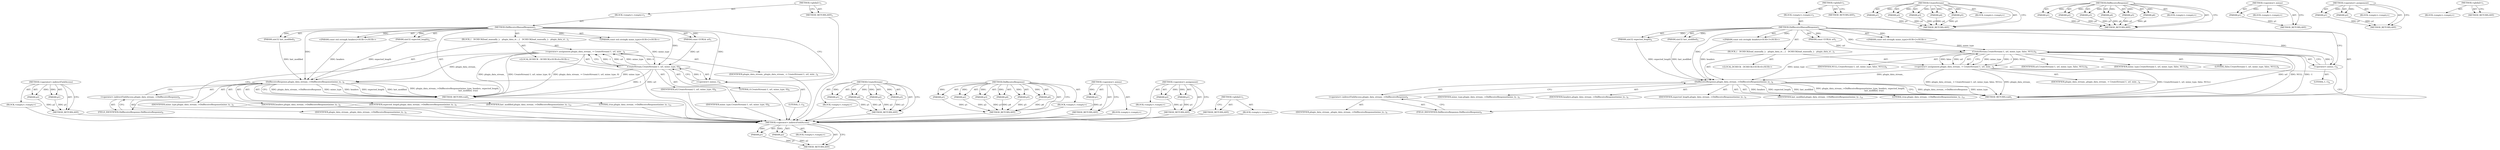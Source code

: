 digraph "&lt;global&gt;" {
vulnerable_87 [label=<(METHOD,&lt;operator&gt;.indirectFieldAccess)>];
vulnerable_88 [label=<(PARAM,p1)>];
vulnerable_89 [label=<(PARAM,p2)>];
vulnerable_90 [label=<(BLOCK,&lt;empty&gt;,&lt;empty&gt;)>];
vulnerable_91 [label=<(METHOD_RETURN,ANY)>];
vulnerable_6 [label=<(METHOD,&lt;global&gt;)<SUB>1</SUB>>];
vulnerable_7 [label=<(BLOCK,&lt;empty&gt;,&lt;empty&gt;)<SUB>1</SUB>>];
vulnerable_8 [label=<(METHOD,DidReceiveManualResponse)<SUB>1</SUB>>];
vulnerable_9 [label=<(PARAM,const GURL&amp; url)<SUB>1</SUB>>];
vulnerable_10 [label="<(PARAM,const std::string&amp; mime_type)<SUB>2</SUB>>"];
vulnerable_11 [label="<(PARAM,const std::string&amp; headers)<SUB>3</SUB>>"];
vulnerable_12 [label=<(PARAM,uint32 expected_length)<SUB>4</SUB>>];
vulnerable_13 [label=<(PARAM,uint32 last_modified)<SUB>5</SUB>>];
vulnerable_14 [label=<(BLOCK,{
   DCHECK(load_manually_);
 
  plugin_data_st...,{
   DCHECK(load_manually_);
 
  plugin_data_st...)<SUB>5</SUB>>];
vulnerable_15 [label="<(LOCAL,DCHECK : DCHECK)<SUB>6</SUB>>"];
vulnerable_16 [label=<(&lt;operator&gt;.assignment,plugin_data_stream_ = CreateStream(-1, url, mim...)<SUB>8</SUB>>];
vulnerable_17 [label=<(IDENTIFIER,plugin_data_stream_,plugin_data_stream_ = CreateStream(-1, url, mim...)<SUB>8</SUB>>];
vulnerable_18 [label=<(CreateStream,CreateStream(-1, url, mime_type, false, NULL))<SUB>8</SUB>>];
vulnerable_19 [label=<(&lt;operator&gt;.minus,-1)<SUB>8</SUB>>];
vulnerable_20 [label=<(LITERAL,1,-1)<SUB>8</SUB>>];
vulnerable_21 [label=<(IDENTIFIER,url,CreateStream(-1, url, mime_type, false, NULL))<SUB>8</SUB>>];
vulnerable_22 [label=<(IDENTIFIER,mime_type,CreateStream(-1, url, mime_type, false, NULL))<SUB>8</SUB>>];
vulnerable_23 [label=<(LITERAL,false,CreateStream(-1, url, mime_type, false, NULL))<SUB>8</SUB>>];
vulnerable_24 [label=<(IDENTIFIER,NULL,CreateStream(-1, url, mime_type, false, NULL))<SUB>8</SUB>>];
vulnerable_25 [label=<(DidReceiveResponse,plugin_data_stream_-&gt;DidReceiveResponse(mime_ty...)<SUB>9</SUB>>];
vulnerable_26 [label=<(&lt;operator&gt;.indirectFieldAccess,plugin_data_stream_-&gt;DidReceiveResponse)<SUB>9</SUB>>];
vulnerable_27 [label=<(IDENTIFIER,plugin_data_stream_,plugin_data_stream_-&gt;DidReceiveResponse(mime_ty...)<SUB>9</SUB>>];
vulnerable_28 [label=<(FIELD_IDENTIFIER,DidReceiveResponse,DidReceiveResponse)<SUB>9</SUB>>];
vulnerable_29 [label=<(IDENTIFIER,mime_type,plugin_data_stream_-&gt;DidReceiveResponse(mime_ty...)<SUB>9</SUB>>];
vulnerable_30 [label=<(IDENTIFIER,headers,plugin_data_stream_-&gt;DidReceiveResponse(mime_ty...)<SUB>9</SUB>>];
vulnerable_31 [label=<(IDENTIFIER,expected_length,plugin_data_stream_-&gt;DidReceiveResponse(mime_ty...)<SUB>9</SUB>>];
vulnerable_32 [label=<(IDENTIFIER,last_modified,plugin_data_stream_-&gt;DidReceiveResponse(mime_ty...)<SUB>10</SUB>>];
vulnerable_33 [label=<(LITERAL,true,plugin_data_stream_-&gt;DidReceiveResponse(mime_ty...)<SUB>10</SUB>>];
vulnerable_34 [label=<(METHOD_RETURN,void)<SUB>1</SUB>>];
vulnerable_36 [label=<(METHOD_RETURN,ANY)<SUB>1</SUB>>];
vulnerable_66 [label=<(METHOD,CreateStream)>];
vulnerable_67 [label=<(PARAM,p1)>];
vulnerable_68 [label=<(PARAM,p2)>];
vulnerable_69 [label=<(PARAM,p3)>];
vulnerable_70 [label=<(PARAM,p4)>];
vulnerable_71 [label=<(PARAM,p5)>];
vulnerable_72 [label=<(BLOCK,&lt;empty&gt;,&lt;empty&gt;)>];
vulnerable_73 [label=<(METHOD_RETURN,ANY)>];
vulnerable_78 [label=<(METHOD,DidReceiveResponse)>];
vulnerable_79 [label=<(PARAM,p1)>];
vulnerable_80 [label=<(PARAM,p2)>];
vulnerable_81 [label=<(PARAM,p3)>];
vulnerable_82 [label=<(PARAM,p4)>];
vulnerable_83 [label=<(PARAM,p5)>];
vulnerable_84 [label=<(PARAM,p6)>];
vulnerable_85 [label=<(BLOCK,&lt;empty&gt;,&lt;empty&gt;)>];
vulnerable_86 [label=<(METHOD_RETURN,ANY)>];
vulnerable_74 [label=<(METHOD,&lt;operator&gt;.minus)>];
vulnerable_75 [label=<(PARAM,p1)>];
vulnerable_76 [label=<(BLOCK,&lt;empty&gt;,&lt;empty&gt;)>];
vulnerable_77 [label=<(METHOD_RETURN,ANY)>];
vulnerable_61 [label=<(METHOD,&lt;operator&gt;.assignment)>];
vulnerable_62 [label=<(PARAM,p1)>];
vulnerable_63 [label=<(PARAM,p2)>];
vulnerable_64 [label=<(BLOCK,&lt;empty&gt;,&lt;empty&gt;)>];
vulnerable_65 [label=<(METHOD_RETURN,ANY)>];
vulnerable_55 [label=<(METHOD,&lt;global&gt;)<SUB>1</SUB>>];
vulnerable_56 [label=<(BLOCK,&lt;empty&gt;,&lt;empty&gt;)>];
vulnerable_57 [label=<(METHOD_RETURN,ANY)>];
fixed_85 [label=<(METHOD,&lt;operator&gt;.indirectFieldAccess)>];
fixed_86 [label=<(PARAM,p1)>];
fixed_87 [label=<(PARAM,p2)>];
fixed_88 [label=<(BLOCK,&lt;empty&gt;,&lt;empty&gt;)>];
fixed_89 [label=<(METHOD_RETURN,ANY)>];
fixed_6 [label=<(METHOD,&lt;global&gt;)<SUB>1</SUB>>];
fixed_7 [label=<(BLOCK,&lt;empty&gt;,&lt;empty&gt;)<SUB>1</SUB>>];
fixed_8 [label=<(METHOD,DidReceiveManualResponse)<SUB>1</SUB>>];
fixed_9 [label=<(PARAM,const GURL&amp; url)<SUB>1</SUB>>];
fixed_10 [label="<(PARAM,const std::string&amp; mime_type)<SUB>2</SUB>>"];
fixed_11 [label="<(PARAM,const std::string&amp; headers)<SUB>3</SUB>>"];
fixed_12 [label=<(PARAM,uint32 expected_length)<SUB>4</SUB>>];
fixed_13 [label=<(PARAM,uint32 last_modified)<SUB>5</SUB>>];
fixed_14 [label=<(BLOCK,{
   DCHECK(load_manually_);
 
  plugin_data_st...,{
   DCHECK(load_manually_);
 
  plugin_data_st...)<SUB>5</SUB>>];
fixed_15 [label="<(LOCAL,DCHECK : DCHECK)<SUB>6</SUB>>"];
fixed_16 [label=<(&lt;operator&gt;.assignment,plugin_data_stream_ = CreateStream(-1, url, mim...)<SUB>8</SUB>>];
fixed_17 [label=<(IDENTIFIER,plugin_data_stream_,plugin_data_stream_ = CreateStream(-1, url, mim...)<SUB>8</SUB>>];
fixed_18 [label=<(CreateStream,CreateStream(-1, url, mime_type, 0))<SUB>8</SUB>>];
fixed_19 [label=<(&lt;operator&gt;.minus,-1)<SUB>8</SUB>>];
fixed_20 [label=<(LITERAL,1,-1)<SUB>8</SUB>>];
fixed_21 [label=<(IDENTIFIER,url,CreateStream(-1, url, mime_type, 0))<SUB>8</SUB>>];
fixed_22 [label=<(IDENTIFIER,mime_type,CreateStream(-1, url, mime_type, 0))<SUB>8</SUB>>];
fixed_23 [label=<(LITERAL,0,CreateStream(-1, url, mime_type, 0))<SUB>8</SUB>>];
fixed_24 [label=<(DidReceiveResponse,plugin_data_stream_-&gt;DidReceiveResponse(mime_ty...)<SUB>9</SUB>>];
fixed_25 [label=<(&lt;operator&gt;.indirectFieldAccess,plugin_data_stream_-&gt;DidReceiveResponse)<SUB>9</SUB>>];
fixed_26 [label=<(IDENTIFIER,plugin_data_stream_,plugin_data_stream_-&gt;DidReceiveResponse(mime_ty...)<SUB>9</SUB>>];
fixed_27 [label=<(FIELD_IDENTIFIER,DidReceiveResponse,DidReceiveResponse)<SUB>9</SUB>>];
fixed_28 [label=<(IDENTIFIER,mime_type,plugin_data_stream_-&gt;DidReceiveResponse(mime_ty...)<SUB>9</SUB>>];
fixed_29 [label=<(IDENTIFIER,headers,plugin_data_stream_-&gt;DidReceiveResponse(mime_ty...)<SUB>9</SUB>>];
fixed_30 [label=<(IDENTIFIER,expected_length,plugin_data_stream_-&gt;DidReceiveResponse(mime_ty...)<SUB>9</SUB>>];
fixed_31 [label=<(IDENTIFIER,last_modified,plugin_data_stream_-&gt;DidReceiveResponse(mime_ty...)<SUB>10</SUB>>];
fixed_32 [label=<(LITERAL,true,plugin_data_stream_-&gt;DidReceiveResponse(mime_ty...)<SUB>10</SUB>>];
fixed_33 [label=<(METHOD_RETURN,void)<SUB>1</SUB>>];
fixed_35 [label=<(METHOD_RETURN,ANY)<SUB>1</SUB>>];
fixed_65 [label=<(METHOD,CreateStream)>];
fixed_66 [label=<(PARAM,p1)>];
fixed_67 [label=<(PARAM,p2)>];
fixed_68 [label=<(PARAM,p3)>];
fixed_69 [label=<(PARAM,p4)>];
fixed_70 [label=<(BLOCK,&lt;empty&gt;,&lt;empty&gt;)>];
fixed_71 [label=<(METHOD_RETURN,ANY)>];
fixed_76 [label=<(METHOD,DidReceiveResponse)>];
fixed_77 [label=<(PARAM,p1)>];
fixed_78 [label=<(PARAM,p2)>];
fixed_79 [label=<(PARAM,p3)>];
fixed_80 [label=<(PARAM,p4)>];
fixed_81 [label=<(PARAM,p5)>];
fixed_82 [label=<(PARAM,p6)>];
fixed_83 [label=<(BLOCK,&lt;empty&gt;,&lt;empty&gt;)>];
fixed_84 [label=<(METHOD_RETURN,ANY)>];
fixed_72 [label=<(METHOD,&lt;operator&gt;.minus)>];
fixed_73 [label=<(PARAM,p1)>];
fixed_74 [label=<(BLOCK,&lt;empty&gt;,&lt;empty&gt;)>];
fixed_75 [label=<(METHOD_RETURN,ANY)>];
fixed_60 [label=<(METHOD,&lt;operator&gt;.assignment)>];
fixed_61 [label=<(PARAM,p1)>];
fixed_62 [label=<(PARAM,p2)>];
fixed_63 [label=<(BLOCK,&lt;empty&gt;,&lt;empty&gt;)>];
fixed_64 [label=<(METHOD_RETURN,ANY)>];
fixed_54 [label=<(METHOD,&lt;global&gt;)<SUB>1</SUB>>];
fixed_55 [label=<(BLOCK,&lt;empty&gt;,&lt;empty&gt;)>];
fixed_56 [label=<(METHOD_RETURN,ANY)>];
vulnerable_87 -> vulnerable_88  [key=0, label="AST: "];
vulnerable_87 -> vulnerable_88  [key=1, label="DDG: "];
vulnerable_87 -> vulnerable_90  [key=0, label="AST: "];
vulnerable_87 -> vulnerable_89  [key=0, label="AST: "];
vulnerable_87 -> vulnerable_89  [key=1, label="DDG: "];
vulnerable_87 -> vulnerable_91  [key=0, label="AST: "];
vulnerable_87 -> vulnerable_91  [key=1, label="CFG: "];
vulnerable_88 -> vulnerable_91  [key=0, label="DDG: p1"];
vulnerable_89 -> vulnerable_91  [key=0, label="DDG: p2"];
vulnerable_6 -> vulnerable_7  [key=0, label="AST: "];
vulnerable_6 -> vulnerable_36  [key=0, label="AST: "];
vulnerable_6 -> vulnerable_36  [key=1, label="CFG: "];
vulnerable_7 -> vulnerable_8  [key=0, label="AST: "];
vulnerable_8 -> vulnerable_9  [key=0, label="AST: "];
vulnerable_8 -> vulnerable_9  [key=1, label="DDG: "];
vulnerable_8 -> vulnerable_10  [key=0, label="AST: "];
vulnerable_8 -> vulnerable_10  [key=1, label="DDG: "];
vulnerable_8 -> vulnerable_11  [key=0, label="AST: "];
vulnerable_8 -> vulnerable_11  [key=1, label="DDG: "];
vulnerable_8 -> vulnerable_12  [key=0, label="AST: "];
vulnerable_8 -> vulnerable_12  [key=1, label="DDG: "];
vulnerable_8 -> vulnerable_13  [key=0, label="AST: "];
vulnerable_8 -> vulnerable_13  [key=1, label="DDG: "];
vulnerable_8 -> vulnerable_14  [key=0, label="AST: "];
vulnerable_8 -> vulnerable_34  [key=0, label="AST: "];
vulnerable_8 -> vulnerable_19  [key=0, label="CFG: "];
vulnerable_8 -> vulnerable_19  [key=1, label="DDG: "];
vulnerable_8 -> vulnerable_25  [key=0, label="DDG: "];
vulnerable_8 -> vulnerable_18  [key=0, label="DDG: "];
vulnerable_9 -> vulnerable_18  [key=0, label="DDG: url"];
vulnerable_10 -> vulnerable_18  [key=0, label="DDG: mime_type"];
vulnerable_11 -> vulnerable_25  [key=0, label="DDG: headers"];
vulnerable_12 -> vulnerable_25  [key=0, label="DDG: expected_length"];
vulnerable_13 -> vulnerable_25  [key=0, label="DDG: last_modified"];
vulnerable_14 -> vulnerable_15  [key=0, label="AST: "];
vulnerable_14 -> vulnerable_16  [key=0, label="AST: "];
vulnerable_14 -> vulnerable_25  [key=0, label="AST: "];
vulnerable_16 -> vulnerable_17  [key=0, label="AST: "];
vulnerable_16 -> vulnerable_18  [key=0, label="AST: "];
vulnerable_16 -> vulnerable_28  [key=0, label="CFG: "];
vulnerable_16 -> vulnerable_34  [key=0, label="DDG: plugin_data_stream_"];
vulnerable_16 -> vulnerable_34  [key=1, label="DDG: CreateStream(-1, url, mime_type, false, NULL)"];
vulnerable_16 -> vulnerable_34  [key=2, label="DDG: plugin_data_stream_ = CreateStream(-1, url, mime_type, false, NULL)"];
vulnerable_16 -> vulnerable_25  [key=0, label="DDG: plugin_data_stream_"];
vulnerable_18 -> vulnerable_19  [key=0, label="AST: "];
vulnerable_18 -> vulnerable_21  [key=0, label="AST: "];
vulnerable_18 -> vulnerable_22  [key=0, label="AST: "];
vulnerable_18 -> vulnerable_23  [key=0, label="AST: "];
vulnerable_18 -> vulnerable_24  [key=0, label="AST: "];
vulnerable_18 -> vulnerable_16  [key=0, label="CFG: "];
vulnerable_18 -> vulnerable_16  [key=1, label="DDG: mime_type"];
vulnerable_18 -> vulnerable_16  [key=2, label="DDG: -1"];
vulnerable_18 -> vulnerable_16  [key=3, label="DDG: NULL"];
vulnerable_18 -> vulnerable_16  [key=4, label="DDG: false"];
vulnerable_18 -> vulnerable_16  [key=5, label="DDG: url"];
vulnerable_18 -> vulnerable_34  [key=0, label="DDG: -1"];
vulnerable_18 -> vulnerable_34  [key=1, label="DDG: url"];
vulnerable_18 -> vulnerable_34  [key=2, label="DDG: NULL"];
vulnerable_18 -> vulnerable_25  [key=0, label="DDG: mime_type"];
vulnerable_19 -> vulnerable_20  [key=0, label="AST: "];
vulnerable_19 -> vulnerable_18  [key=0, label="CFG: "];
vulnerable_19 -> vulnerable_18  [key=1, label="DDG: 1"];
vulnerable_25 -> vulnerable_26  [key=0, label="AST: "];
vulnerable_25 -> vulnerable_29  [key=0, label="AST: "];
vulnerable_25 -> vulnerable_30  [key=0, label="AST: "];
vulnerable_25 -> vulnerable_31  [key=0, label="AST: "];
vulnerable_25 -> vulnerable_32  [key=0, label="AST: "];
vulnerable_25 -> vulnerable_33  [key=0, label="AST: "];
vulnerable_25 -> vulnerable_34  [key=0, label="CFG: "];
vulnerable_25 -> vulnerable_34  [key=1, label="DDG: plugin_data_stream_-&gt;DidReceiveResponse"];
vulnerable_25 -> vulnerable_34  [key=2, label="DDG: mime_type"];
vulnerable_25 -> vulnerable_34  [key=3, label="DDG: headers"];
vulnerable_25 -> vulnerable_34  [key=4, label="DDG: expected_length"];
vulnerable_25 -> vulnerable_34  [key=5, label="DDG: last_modified"];
vulnerable_25 -> vulnerable_34  [key=6, label="DDG: plugin_data_stream_-&gt;DidReceiveResponse(mime_type, headers, expected_length,
                                           last_modified, true)"];
vulnerable_26 -> vulnerable_27  [key=0, label="AST: "];
vulnerable_26 -> vulnerable_28  [key=0, label="AST: "];
vulnerable_26 -> vulnerable_25  [key=0, label="CFG: "];
vulnerable_28 -> vulnerable_26  [key=0, label="CFG: "];
vulnerable_66 -> vulnerable_67  [key=0, label="AST: "];
vulnerable_66 -> vulnerable_67  [key=1, label="DDG: "];
vulnerable_66 -> vulnerable_72  [key=0, label="AST: "];
vulnerable_66 -> vulnerable_68  [key=0, label="AST: "];
vulnerable_66 -> vulnerable_68  [key=1, label="DDG: "];
vulnerable_66 -> vulnerable_73  [key=0, label="AST: "];
vulnerable_66 -> vulnerable_73  [key=1, label="CFG: "];
vulnerable_66 -> vulnerable_69  [key=0, label="AST: "];
vulnerable_66 -> vulnerable_69  [key=1, label="DDG: "];
vulnerable_66 -> vulnerable_70  [key=0, label="AST: "];
vulnerable_66 -> vulnerable_70  [key=1, label="DDG: "];
vulnerable_66 -> vulnerable_71  [key=0, label="AST: "];
vulnerable_66 -> vulnerable_71  [key=1, label="DDG: "];
vulnerable_67 -> vulnerable_73  [key=0, label="DDG: p1"];
vulnerable_68 -> vulnerable_73  [key=0, label="DDG: p2"];
vulnerable_69 -> vulnerable_73  [key=0, label="DDG: p3"];
vulnerable_70 -> vulnerable_73  [key=0, label="DDG: p4"];
vulnerable_71 -> vulnerable_73  [key=0, label="DDG: p5"];
vulnerable_78 -> vulnerable_79  [key=0, label="AST: "];
vulnerable_78 -> vulnerable_79  [key=1, label="DDG: "];
vulnerable_78 -> vulnerable_85  [key=0, label="AST: "];
vulnerable_78 -> vulnerable_80  [key=0, label="AST: "];
vulnerable_78 -> vulnerable_80  [key=1, label="DDG: "];
vulnerable_78 -> vulnerable_86  [key=0, label="AST: "];
vulnerable_78 -> vulnerable_86  [key=1, label="CFG: "];
vulnerable_78 -> vulnerable_81  [key=0, label="AST: "];
vulnerable_78 -> vulnerable_81  [key=1, label="DDG: "];
vulnerable_78 -> vulnerable_82  [key=0, label="AST: "];
vulnerable_78 -> vulnerable_82  [key=1, label="DDG: "];
vulnerable_78 -> vulnerable_83  [key=0, label="AST: "];
vulnerable_78 -> vulnerable_83  [key=1, label="DDG: "];
vulnerable_78 -> vulnerable_84  [key=0, label="AST: "];
vulnerable_78 -> vulnerable_84  [key=1, label="DDG: "];
vulnerable_79 -> vulnerable_86  [key=0, label="DDG: p1"];
vulnerable_80 -> vulnerable_86  [key=0, label="DDG: p2"];
vulnerable_81 -> vulnerable_86  [key=0, label="DDG: p3"];
vulnerable_82 -> vulnerable_86  [key=0, label="DDG: p4"];
vulnerable_83 -> vulnerable_86  [key=0, label="DDG: p5"];
vulnerable_84 -> vulnerable_86  [key=0, label="DDG: p6"];
vulnerable_74 -> vulnerable_75  [key=0, label="AST: "];
vulnerable_74 -> vulnerable_75  [key=1, label="DDG: "];
vulnerable_74 -> vulnerable_76  [key=0, label="AST: "];
vulnerable_74 -> vulnerable_77  [key=0, label="AST: "];
vulnerable_74 -> vulnerable_77  [key=1, label="CFG: "];
vulnerable_75 -> vulnerable_77  [key=0, label="DDG: p1"];
vulnerable_61 -> vulnerable_62  [key=0, label="AST: "];
vulnerable_61 -> vulnerable_62  [key=1, label="DDG: "];
vulnerable_61 -> vulnerable_64  [key=0, label="AST: "];
vulnerable_61 -> vulnerable_63  [key=0, label="AST: "];
vulnerable_61 -> vulnerable_63  [key=1, label="DDG: "];
vulnerable_61 -> vulnerable_65  [key=0, label="AST: "];
vulnerable_61 -> vulnerable_65  [key=1, label="CFG: "];
vulnerable_62 -> vulnerable_65  [key=0, label="DDG: p1"];
vulnerable_63 -> vulnerable_65  [key=0, label="DDG: p2"];
vulnerable_55 -> vulnerable_56  [key=0, label="AST: "];
vulnerable_55 -> vulnerable_57  [key=0, label="AST: "];
vulnerable_55 -> vulnerable_57  [key=1, label="CFG: "];
fixed_85 -> fixed_86  [key=0, label="AST: "];
fixed_85 -> fixed_86  [key=1, label="DDG: "];
fixed_85 -> fixed_88  [key=0, label="AST: "];
fixed_85 -> fixed_87  [key=0, label="AST: "];
fixed_85 -> fixed_87  [key=1, label="DDG: "];
fixed_85 -> fixed_89  [key=0, label="AST: "];
fixed_85 -> fixed_89  [key=1, label="CFG: "];
fixed_86 -> fixed_89  [key=0, label="DDG: p1"];
fixed_87 -> fixed_89  [key=0, label="DDG: p2"];
fixed_88 -> vulnerable_87  [key=0];
fixed_89 -> vulnerable_87  [key=0];
fixed_6 -> fixed_7  [key=0, label="AST: "];
fixed_6 -> fixed_35  [key=0, label="AST: "];
fixed_6 -> fixed_35  [key=1, label="CFG: "];
fixed_7 -> fixed_8  [key=0, label="AST: "];
fixed_8 -> fixed_9  [key=0, label="AST: "];
fixed_8 -> fixed_9  [key=1, label="DDG: "];
fixed_8 -> fixed_10  [key=0, label="AST: "];
fixed_8 -> fixed_10  [key=1, label="DDG: "];
fixed_8 -> fixed_11  [key=0, label="AST: "];
fixed_8 -> fixed_11  [key=1, label="DDG: "];
fixed_8 -> fixed_12  [key=0, label="AST: "];
fixed_8 -> fixed_12  [key=1, label="DDG: "];
fixed_8 -> fixed_13  [key=0, label="AST: "];
fixed_8 -> fixed_13  [key=1, label="DDG: "];
fixed_8 -> fixed_14  [key=0, label="AST: "];
fixed_8 -> fixed_33  [key=0, label="AST: "];
fixed_8 -> fixed_19  [key=0, label="CFG: "];
fixed_8 -> fixed_19  [key=1, label="DDG: "];
fixed_8 -> fixed_24  [key=0, label="DDG: "];
fixed_8 -> fixed_18  [key=0, label="DDG: "];
fixed_9 -> fixed_18  [key=0, label="DDG: url"];
fixed_10 -> fixed_18  [key=0, label="DDG: mime_type"];
fixed_11 -> fixed_24  [key=0, label="DDG: headers"];
fixed_12 -> fixed_24  [key=0, label="DDG: expected_length"];
fixed_13 -> fixed_24  [key=0, label="DDG: last_modified"];
fixed_14 -> fixed_15  [key=0, label="AST: "];
fixed_14 -> fixed_16  [key=0, label="AST: "];
fixed_14 -> fixed_24  [key=0, label="AST: "];
fixed_15 -> vulnerable_87  [key=0];
fixed_16 -> fixed_17  [key=0, label="AST: "];
fixed_16 -> fixed_18  [key=0, label="AST: "];
fixed_16 -> fixed_27  [key=0, label="CFG: "];
fixed_16 -> fixed_33  [key=0, label="DDG: plugin_data_stream_"];
fixed_16 -> fixed_33  [key=1, label="DDG: CreateStream(-1, url, mime_type, 0)"];
fixed_16 -> fixed_33  [key=2, label="DDG: plugin_data_stream_ = CreateStream(-1, url, mime_type, 0)"];
fixed_16 -> fixed_24  [key=0, label="DDG: plugin_data_stream_"];
fixed_17 -> vulnerable_87  [key=0];
fixed_18 -> fixed_19  [key=0, label="AST: "];
fixed_18 -> fixed_21  [key=0, label="AST: "];
fixed_18 -> fixed_22  [key=0, label="AST: "];
fixed_18 -> fixed_23  [key=0, label="AST: "];
fixed_18 -> fixed_16  [key=0, label="CFG: "];
fixed_18 -> fixed_16  [key=1, label="DDG: -1"];
fixed_18 -> fixed_16  [key=2, label="DDG: url"];
fixed_18 -> fixed_16  [key=3, label="DDG: mime_type"];
fixed_18 -> fixed_16  [key=4, label="DDG: 0"];
fixed_18 -> fixed_33  [key=0, label="DDG: -1"];
fixed_18 -> fixed_33  [key=1, label="DDG: url"];
fixed_18 -> fixed_24  [key=0, label="DDG: mime_type"];
fixed_19 -> fixed_20  [key=0, label="AST: "];
fixed_19 -> fixed_18  [key=0, label="CFG: "];
fixed_19 -> fixed_18  [key=1, label="DDG: 1"];
fixed_20 -> vulnerable_87  [key=0];
fixed_21 -> vulnerable_87  [key=0];
fixed_22 -> vulnerable_87  [key=0];
fixed_23 -> vulnerable_87  [key=0];
fixed_24 -> fixed_25  [key=0, label="AST: "];
fixed_24 -> fixed_28  [key=0, label="AST: "];
fixed_24 -> fixed_29  [key=0, label="AST: "];
fixed_24 -> fixed_30  [key=0, label="AST: "];
fixed_24 -> fixed_31  [key=0, label="AST: "];
fixed_24 -> fixed_32  [key=0, label="AST: "];
fixed_24 -> fixed_33  [key=0, label="CFG: "];
fixed_24 -> fixed_33  [key=1, label="DDG: plugin_data_stream_-&gt;DidReceiveResponse"];
fixed_24 -> fixed_33  [key=2, label="DDG: mime_type"];
fixed_24 -> fixed_33  [key=3, label="DDG: headers"];
fixed_24 -> fixed_33  [key=4, label="DDG: expected_length"];
fixed_24 -> fixed_33  [key=5, label="DDG: last_modified"];
fixed_24 -> fixed_33  [key=6, label="DDG: plugin_data_stream_-&gt;DidReceiveResponse(mime_type, headers, expected_length,
                                           last_modified, true)"];
fixed_25 -> fixed_26  [key=0, label="AST: "];
fixed_25 -> fixed_27  [key=0, label="AST: "];
fixed_25 -> fixed_24  [key=0, label="CFG: "];
fixed_26 -> vulnerable_87  [key=0];
fixed_27 -> fixed_25  [key=0, label="CFG: "];
fixed_28 -> vulnerable_87  [key=0];
fixed_29 -> vulnerable_87  [key=0];
fixed_30 -> vulnerable_87  [key=0];
fixed_31 -> vulnerable_87  [key=0];
fixed_32 -> vulnerable_87  [key=0];
fixed_33 -> vulnerable_87  [key=0];
fixed_35 -> vulnerable_87  [key=0];
fixed_65 -> fixed_66  [key=0, label="AST: "];
fixed_65 -> fixed_66  [key=1, label="DDG: "];
fixed_65 -> fixed_70  [key=0, label="AST: "];
fixed_65 -> fixed_67  [key=0, label="AST: "];
fixed_65 -> fixed_67  [key=1, label="DDG: "];
fixed_65 -> fixed_71  [key=0, label="AST: "];
fixed_65 -> fixed_71  [key=1, label="CFG: "];
fixed_65 -> fixed_68  [key=0, label="AST: "];
fixed_65 -> fixed_68  [key=1, label="DDG: "];
fixed_65 -> fixed_69  [key=0, label="AST: "];
fixed_65 -> fixed_69  [key=1, label="DDG: "];
fixed_66 -> fixed_71  [key=0, label="DDG: p1"];
fixed_67 -> fixed_71  [key=0, label="DDG: p2"];
fixed_68 -> fixed_71  [key=0, label="DDG: p3"];
fixed_69 -> fixed_71  [key=0, label="DDG: p4"];
fixed_70 -> vulnerable_87  [key=0];
fixed_71 -> vulnerable_87  [key=0];
fixed_76 -> fixed_77  [key=0, label="AST: "];
fixed_76 -> fixed_77  [key=1, label="DDG: "];
fixed_76 -> fixed_83  [key=0, label="AST: "];
fixed_76 -> fixed_78  [key=0, label="AST: "];
fixed_76 -> fixed_78  [key=1, label="DDG: "];
fixed_76 -> fixed_84  [key=0, label="AST: "];
fixed_76 -> fixed_84  [key=1, label="CFG: "];
fixed_76 -> fixed_79  [key=0, label="AST: "];
fixed_76 -> fixed_79  [key=1, label="DDG: "];
fixed_76 -> fixed_80  [key=0, label="AST: "];
fixed_76 -> fixed_80  [key=1, label="DDG: "];
fixed_76 -> fixed_81  [key=0, label="AST: "];
fixed_76 -> fixed_81  [key=1, label="DDG: "];
fixed_76 -> fixed_82  [key=0, label="AST: "];
fixed_76 -> fixed_82  [key=1, label="DDG: "];
fixed_77 -> fixed_84  [key=0, label="DDG: p1"];
fixed_78 -> fixed_84  [key=0, label="DDG: p2"];
fixed_79 -> fixed_84  [key=0, label="DDG: p3"];
fixed_80 -> fixed_84  [key=0, label="DDG: p4"];
fixed_81 -> fixed_84  [key=0, label="DDG: p5"];
fixed_82 -> fixed_84  [key=0, label="DDG: p6"];
fixed_83 -> vulnerable_87  [key=0];
fixed_84 -> vulnerable_87  [key=0];
fixed_72 -> fixed_73  [key=0, label="AST: "];
fixed_72 -> fixed_73  [key=1, label="DDG: "];
fixed_72 -> fixed_74  [key=0, label="AST: "];
fixed_72 -> fixed_75  [key=0, label="AST: "];
fixed_72 -> fixed_75  [key=1, label="CFG: "];
fixed_73 -> fixed_75  [key=0, label="DDG: p1"];
fixed_74 -> vulnerable_87  [key=0];
fixed_75 -> vulnerable_87  [key=0];
fixed_60 -> fixed_61  [key=0, label="AST: "];
fixed_60 -> fixed_61  [key=1, label="DDG: "];
fixed_60 -> fixed_63  [key=0, label="AST: "];
fixed_60 -> fixed_62  [key=0, label="AST: "];
fixed_60 -> fixed_62  [key=1, label="DDG: "];
fixed_60 -> fixed_64  [key=0, label="AST: "];
fixed_60 -> fixed_64  [key=1, label="CFG: "];
fixed_61 -> fixed_64  [key=0, label="DDG: p1"];
fixed_62 -> fixed_64  [key=0, label="DDG: p2"];
fixed_63 -> vulnerable_87  [key=0];
fixed_64 -> vulnerable_87  [key=0];
fixed_54 -> fixed_55  [key=0, label="AST: "];
fixed_54 -> fixed_56  [key=0, label="AST: "];
fixed_54 -> fixed_56  [key=1, label="CFG: "];
fixed_55 -> vulnerable_87  [key=0];
fixed_56 -> vulnerable_87  [key=0];
}

